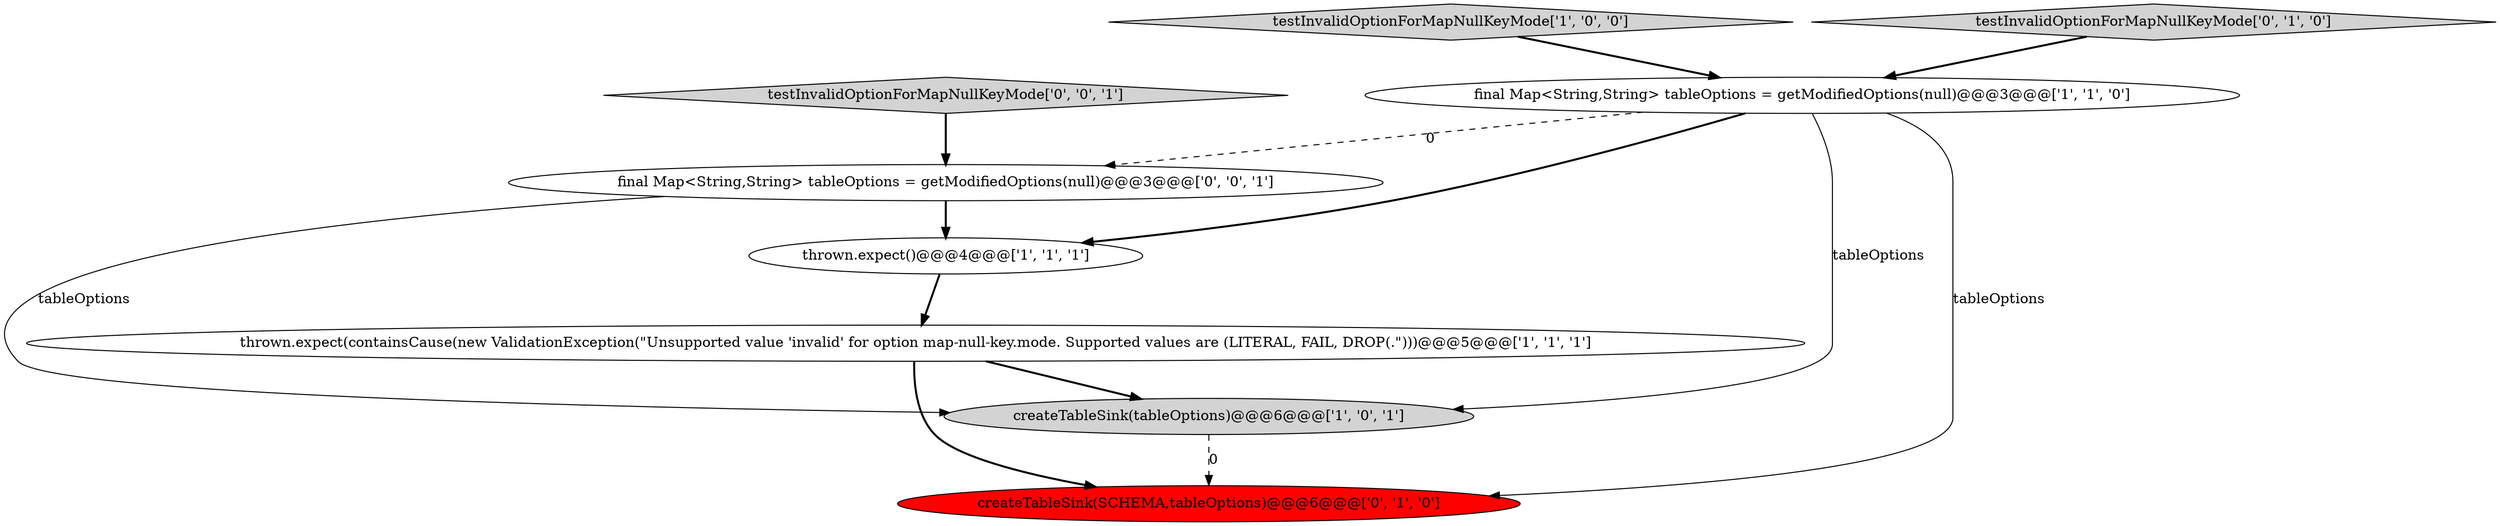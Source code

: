 digraph {
3 [style = filled, label = "testInvalidOptionForMapNullKeyMode['1', '0', '0']", fillcolor = lightgray, shape = diamond image = "AAA0AAABBB1BBB"];
5 [style = filled, label = "createTableSink(SCHEMA,tableOptions)@@@6@@@['0', '1', '0']", fillcolor = red, shape = ellipse image = "AAA1AAABBB2BBB"];
6 [style = filled, label = "testInvalidOptionForMapNullKeyMode['0', '1', '0']", fillcolor = lightgray, shape = diamond image = "AAA0AAABBB2BBB"];
8 [style = filled, label = "testInvalidOptionForMapNullKeyMode['0', '0', '1']", fillcolor = lightgray, shape = diamond image = "AAA0AAABBB3BBB"];
4 [style = filled, label = "thrown.expect()@@@4@@@['1', '1', '1']", fillcolor = white, shape = ellipse image = "AAA0AAABBB1BBB"];
1 [style = filled, label = "final Map<String,String> tableOptions = getModifiedOptions(null)@@@3@@@['1', '1', '0']", fillcolor = white, shape = ellipse image = "AAA0AAABBB1BBB"];
2 [style = filled, label = "createTableSink(tableOptions)@@@6@@@['1', '0', '1']", fillcolor = lightgray, shape = ellipse image = "AAA0AAABBB1BBB"];
7 [style = filled, label = "final Map<String,String> tableOptions = getModifiedOptions(null)@@@3@@@['0', '0', '1']", fillcolor = white, shape = ellipse image = "AAA0AAABBB3BBB"];
0 [style = filled, label = "thrown.expect(containsCause(new ValidationException(\"Unsupported value 'invalid' for option map-null-key.mode. Supported values are (LITERAL, FAIL, DROP(.\")))@@@5@@@['1', '1', '1']", fillcolor = white, shape = ellipse image = "AAA0AAABBB1BBB"];
1->2 [style = solid, label="tableOptions"];
6->1 [style = bold, label=""];
1->5 [style = solid, label="tableOptions"];
2->5 [style = dashed, label="0"];
1->4 [style = bold, label=""];
0->2 [style = bold, label=""];
7->4 [style = bold, label=""];
1->7 [style = dashed, label="0"];
3->1 [style = bold, label=""];
7->2 [style = solid, label="tableOptions"];
8->7 [style = bold, label=""];
4->0 [style = bold, label=""];
0->5 [style = bold, label=""];
}
